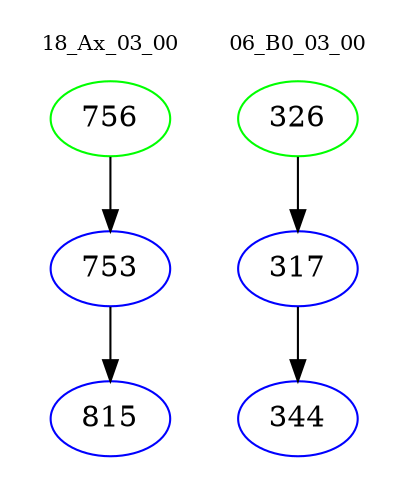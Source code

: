 digraph{
subgraph cluster_0 {
color = white
label = "18_Ax_03_00";
fontsize=10;
T0_756 [label="756", color="green"]
T0_756 -> T0_753 [color="black"]
T0_753 [label="753", color="blue"]
T0_753 -> T0_815 [color="black"]
T0_815 [label="815", color="blue"]
}
subgraph cluster_1 {
color = white
label = "06_B0_03_00";
fontsize=10;
T1_326 [label="326", color="green"]
T1_326 -> T1_317 [color="black"]
T1_317 [label="317", color="blue"]
T1_317 -> T1_344 [color="black"]
T1_344 [label="344", color="blue"]
}
}
